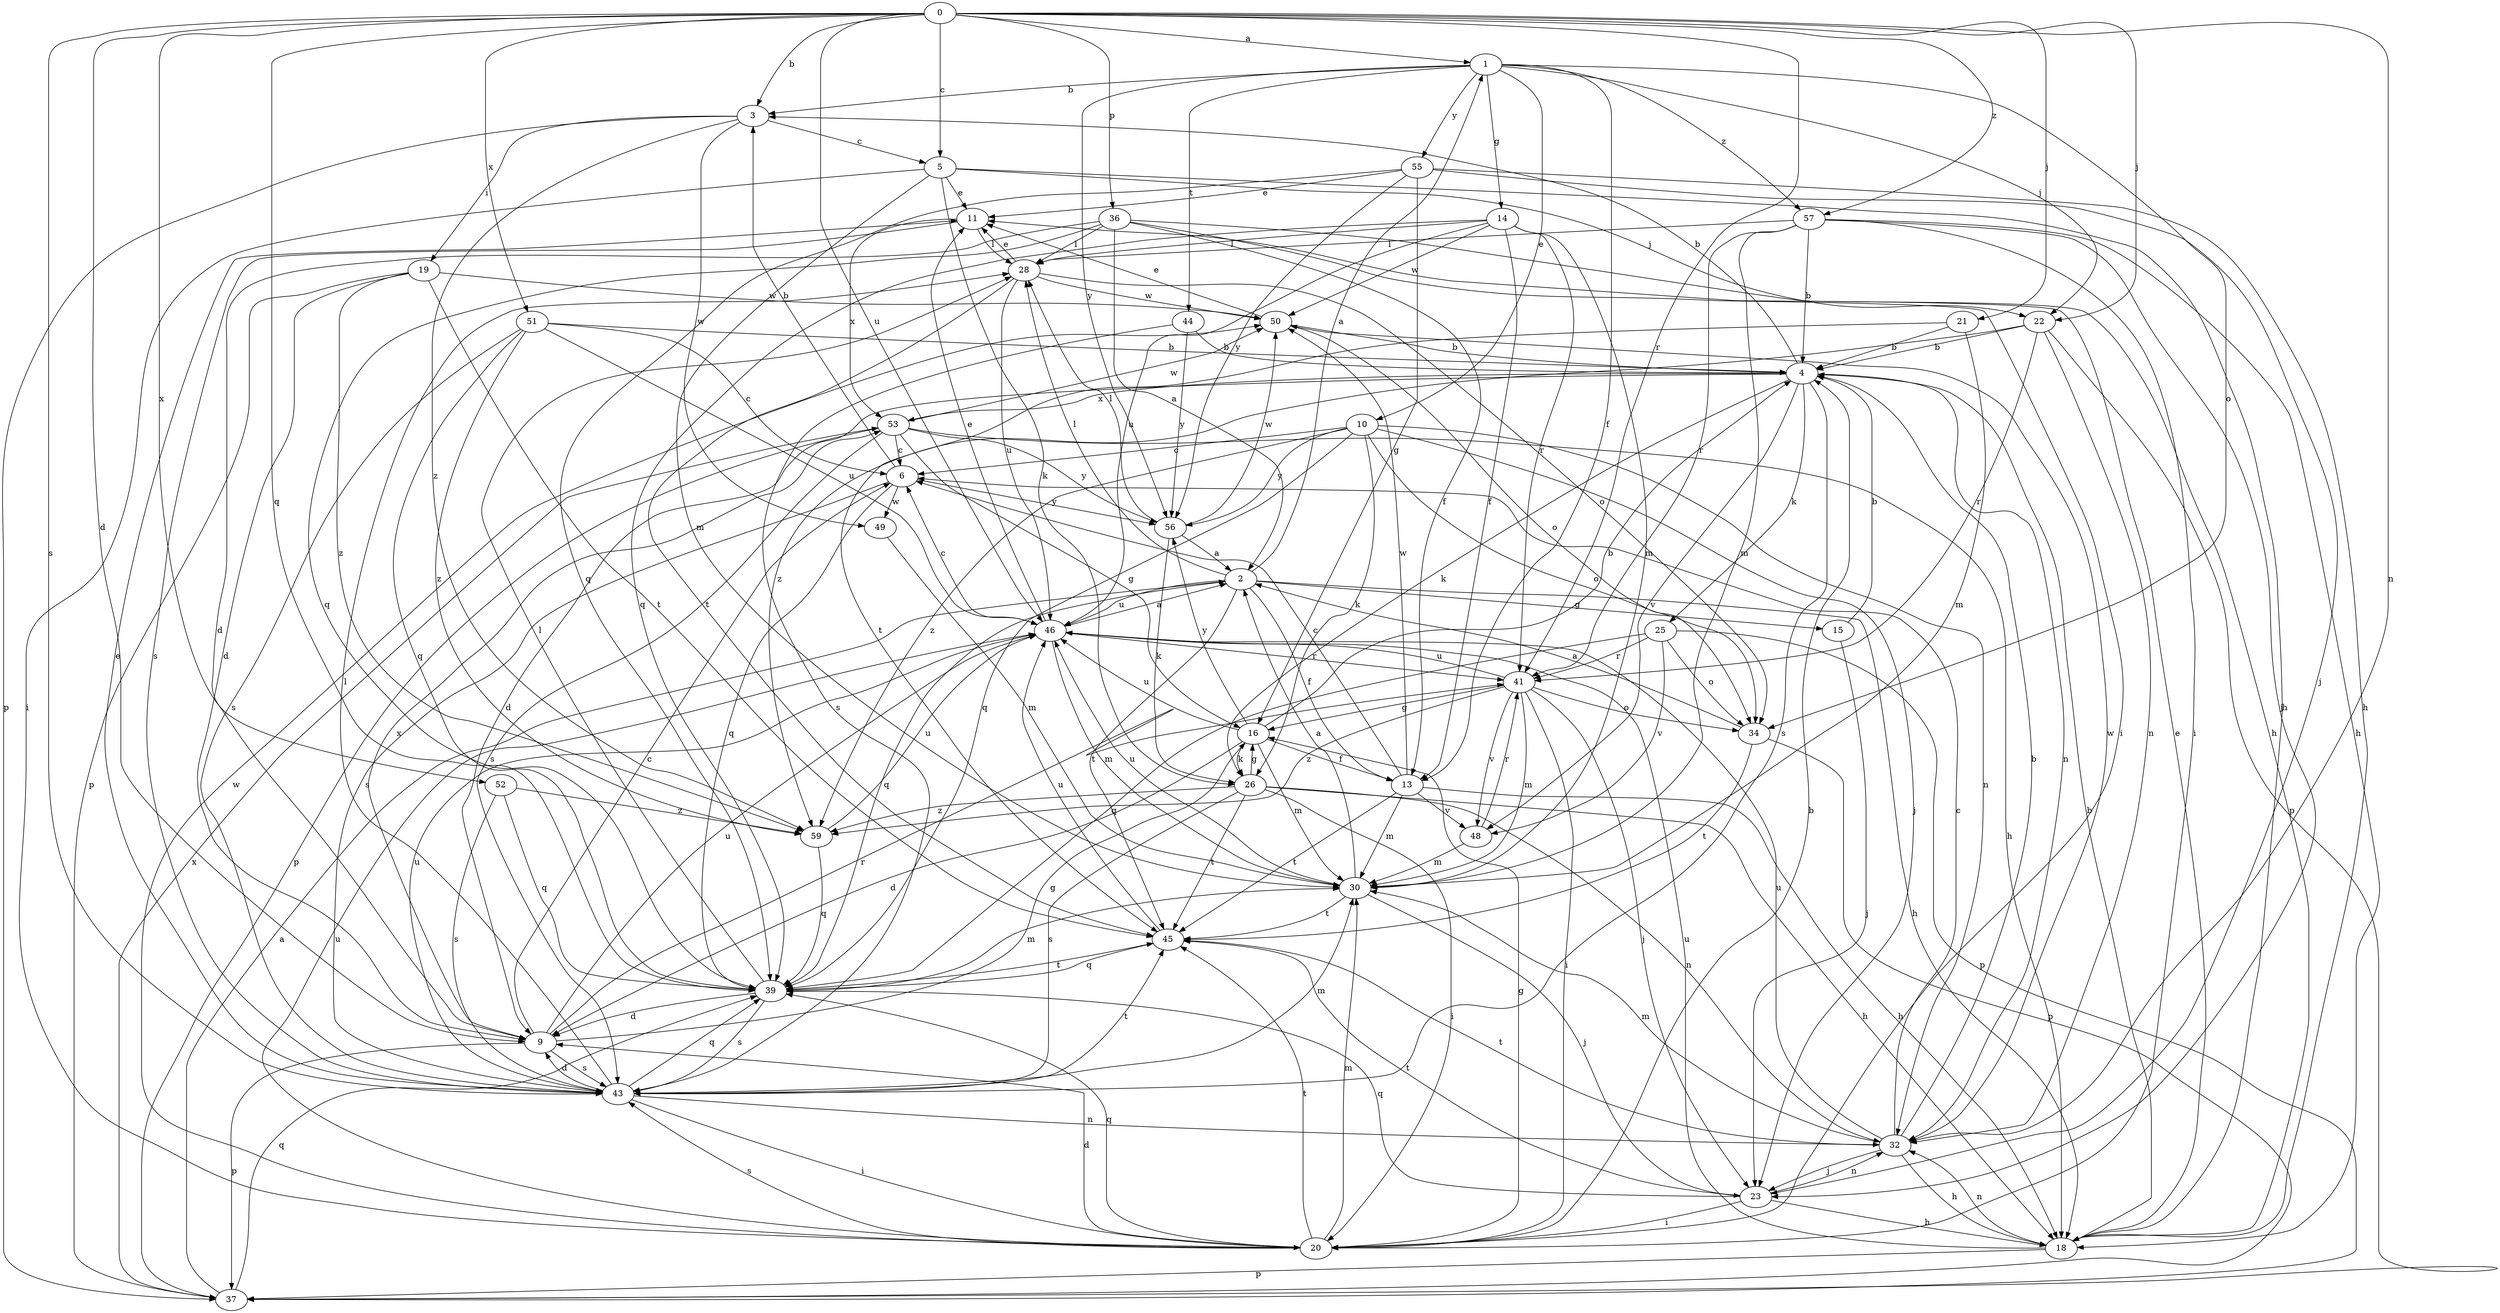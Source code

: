 strict digraph  {
0;
1;
2;
3;
4;
5;
6;
9;
10;
11;
13;
14;
15;
16;
18;
19;
20;
21;
22;
23;
25;
26;
28;
30;
32;
34;
36;
37;
39;
41;
43;
44;
45;
46;
48;
49;
50;
51;
52;
53;
55;
56;
57;
59;
0 -> 1  [label=a];
0 -> 3  [label=b];
0 -> 5  [label=c];
0 -> 9  [label=d];
0 -> 21  [label=j];
0 -> 22  [label=j];
0 -> 32  [label=n];
0 -> 36  [label=p];
0 -> 39  [label=q];
0 -> 41  [label=r];
0 -> 43  [label=s];
0 -> 46  [label=u];
0 -> 51  [label=x];
0 -> 52  [label=x];
0 -> 57  [label=z];
1 -> 3  [label=b];
1 -> 10  [label=e];
1 -> 13  [label=f];
1 -> 14  [label=g];
1 -> 22  [label=j];
1 -> 34  [label=o];
1 -> 44  [label=t];
1 -> 55  [label=y];
1 -> 56  [label=y];
1 -> 57  [label=z];
2 -> 1  [label=a];
2 -> 13  [label=f];
2 -> 15  [label=g];
2 -> 18  [label=h];
2 -> 28  [label=l];
2 -> 39  [label=q];
2 -> 45  [label=t];
2 -> 46  [label=u];
3 -> 5  [label=c];
3 -> 19  [label=i];
3 -> 37  [label=p];
3 -> 49  [label=w];
3 -> 59  [label=z];
4 -> 3  [label=b];
4 -> 9  [label=d];
4 -> 25  [label=k];
4 -> 26  [label=k];
4 -> 32  [label=n];
4 -> 43  [label=s];
4 -> 48  [label=v];
4 -> 53  [label=x];
5 -> 11  [label=e];
5 -> 18  [label=h];
5 -> 20  [label=i];
5 -> 22  [label=j];
5 -> 26  [label=k];
5 -> 30  [label=m];
6 -> 3  [label=b];
6 -> 39  [label=q];
6 -> 43  [label=s];
6 -> 49  [label=w];
6 -> 56  [label=y];
9 -> 6  [label=c];
9 -> 16  [label=g];
9 -> 37  [label=p];
9 -> 41  [label=r];
9 -> 43  [label=s];
9 -> 46  [label=u];
9 -> 53  [label=x];
10 -> 6  [label=c];
10 -> 23  [label=j];
10 -> 26  [label=k];
10 -> 32  [label=n];
10 -> 34  [label=o];
10 -> 39  [label=q];
10 -> 56  [label=y];
10 -> 59  [label=z];
11 -> 28  [label=l];
11 -> 43  [label=s];
11 -> 53  [label=x];
13 -> 6  [label=c];
13 -> 18  [label=h];
13 -> 30  [label=m];
13 -> 45  [label=t];
13 -> 48  [label=v];
13 -> 50  [label=w];
14 -> 13  [label=f];
14 -> 28  [label=l];
14 -> 30  [label=m];
14 -> 39  [label=q];
14 -> 41  [label=r];
14 -> 46  [label=u];
14 -> 50  [label=w];
15 -> 4  [label=b];
15 -> 23  [label=j];
16 -> 4  [label=b];
16 -> 9  [label=d];
16 -> 13  [label=f];
16 -> 26  [label=k];
16 -> 30  [label=m];
16 -> 46  [label=u];
16 -> 56  [label=y];
18 -> 4  [label=b];
18 -> 11  [label=e];
18 -> 32  [label=n];
18 -> 37  [label=p];
18 -> 46  [label=u];
19 -> 9  [label=d];
19 -> 37  [label=p];
19 -> 45  [label=t];
19 -> 50  [label=w];
19 -> 59  [label=z];
20 -> 4  [label=b];
20 -> 9  [label=d];
20 -> 16  [label=g];
20 -> 30  [label=m];
20 -> 39  [label=q];
20 -> 43  [label=s];
20 -> 45  [label=t];
20 -> 46  [label=u];
20 -> 50  [label=w];
21 -> 4  [label=b];
21 -> 30  [label=m];
21 -> 45  [label=t];
22 -> 4  [label=b];
22 -> 32  [label=n];
22 -> 37  [label=p];
22 -> 41  [label=r];
22 -> 59  [label=z];
23 -> 18  [label=h];
23 -> 20  [label=i];
23 -> 32  [label=n];
23 -> 39  [label=q];
23 -> 45  [label=t];
25 -> 34  [label=o];
25 -> 37  [label=p];
25 -> 39  [label=q];
25 -> 41  [label=r];
25 -> 48  [label=v];
26 -> 16  [label=g];
26 -> 18  [label=h];
26 -> 20  [label=i];
26 -> 32  [label=n];
26 -> 43  [label=s];
26 -> 45  [label=t];
26 -> 59  [label=z];
28 -> 11  [label=e];
28 -> 34  [label=o];
28 -> 45  [label=t];
28 -> 46  [label=u];
28 -> 50  [label=w];
30 -> 2  [label=a];
30 -> 23  [label=j];
30 -> 45  [label=t];
30 -> 46  [label=u];
32 -> 4  [label=b];
32 -> 6  [label=c];
32 -> 18  [label=h];
32 -> 23  [label=j];
32 -> 30  [label=m];
32 -> 45  [label=t];
32 -> 46  [label=u];
32 -> 50  [label=w];
34 -> 2  [label=a];
34 -> 37  [label=p];
34 -> 45  [label=t];
36 -> 2  [label=a];
36 -> 9  [label=d];
36 -> 13  [label=f];
36 -> 18  [label=h];
36 -> 20  [label=i];
36 -> 28  [label=l];
36 -> 39  [label=q];
37 -> 2  [label=a];
37 -> 39  [label=q];
37 -> 53  [label=x];
39 -> 9  [label=d];
39 -> 28  [label=l];
39 -> 30  [label=m];
39 -> 43  [label=s];
39 -> 45  [label=t];
41 -> 16  [label=g];
41 -> 20  [label=i];
41 -> 23  [label=j];
41 -> 30  [label=m];
41 -> 34  [label=o];
41 -> 46  [label=u];
41 -> 48  [label=v];
41 -> 59  [label=z];
43 -> 9  [label=d];
43 -> 11  [label=e];
43 -> 20  [label=i];
43 -> 28  [label=l];
43 -> 30  [label=m];
43 -> 32  [label=n];
43 -> 39  [label=q];
43 -> 45  [label=t];
43 -> 46  [label=u];
44 -> 4  [label=b];
44 -> 43  [label=s];
44 -> 56  [label=y];
45 -> 39  [label=q];
45 -> 46  [label=u];
46 -> 2  [label=a];
46 -> 6  [label=c];
46 -> 11  [label=e];
46 -> 30  [label=m];
46 -> 41  [label=r];
48 -> 30  [label=m];
48 -> 41  [label=r];
49 -> 30  [label=m];
50 -> 4  [label=b];
50 -> 11  [label=e];
50 -> 34  [label=o];
51 -> 4  [label=b];
51 -> 6  [label=c];
51 -> 39  [label=q];
51 -> 43  [label=s];
51 -> 46  [label=u];
51 -> 59  [label=z];
52 -> 39  [label=q];
52 -> 43  [label=s];
52 -> 59  [label=z];
53 -> 6  [label=c];
53 -> 16  [label=g];
53 -> 18  [label=h];
53 -> 37  [label=p];
53 -> 43  [label=s];
53 -> 50  [label=w];
53 -> 56  [label=y];
55 -> 11  [label=e];
55 -> 16  [label=g];
55 -> 18  [label=h];
55 -> 23  [label=j];
55 -> 39  [label=q];
55 -> 56  [label=y];
56 -> 2  [label=a];
56 -> 26  [label=k];
56 -> 28  [label=l];
56 -> 50  [label=w];
57 -> 4  [label=b];
57 -> 18  [label=h];
57 -> 20  [label=i];
57 -> 23  [label=j];
57 -> 28  [label=l];
57 -> 30  [label=m];
57 -> 41  [label=r];
59 -> 39  [label=q];
59 -> 46  [label=u];
}
